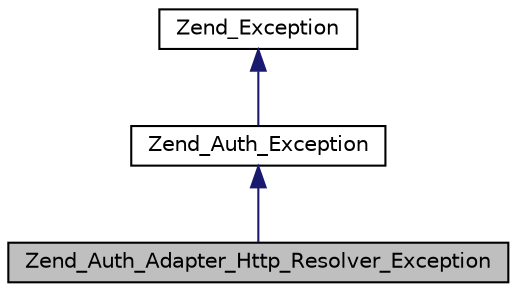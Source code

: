 digraph G
{
  edge [fontname="Helvetica",fontsize="10",labelfontname="Helvetica",labelfontsize="10"];
  node [fontname="Helvetica",fontsize="10",shape=record];
  Node1 [label="Zend_Auth_Adapter_Http_Resolver_Exception",height=0.2,width=0.4,color="black", fillcolor="grey75", style="filled" fontcolor="black"];
  Node2 -> Node1 [dir="back",color="midnightblue",fontsize="10",style="solid",fontname="Helvetica"];
  Node2 [label="Zend_Auth_Exception",height=0.2,width=0.4,color="black", fillcolor="white", style="filled",URL="$class_zend___auth___exception.html"];
  Node3 -> Node2 [dir="back",color="midnightblue",fontsize="10",style="solid",fontname="Helvetica"];
  Node3 [label="Zend_Exception",height=0.2,width=0.4,color="black", fillcolor="white", style="filled",URL="$class_zend___exception.html"];
}
